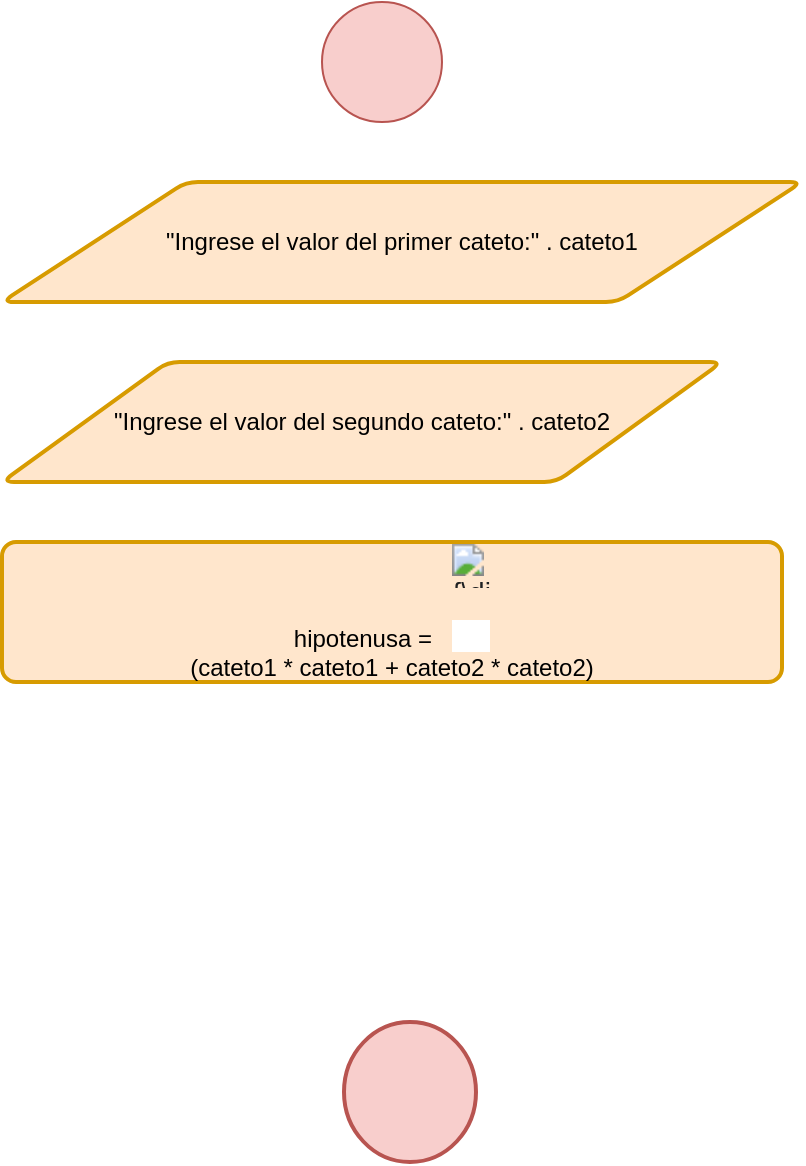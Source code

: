 <mxfile version="21.1.5" type="device">
  <diagram id="C5RBs43oDa-KdzZeNtuy" name="Page-1">
    <mxGraphModel dx="1050" dy="602" grid="1" gridSize="10" guides="1" tooltips="1" connect="1" arrows="1" fold="1" page="1" pageScale="1" pageWidth="827" pageHeight="1169" math="0" shadow="0">
      <root>
        <mxCell id="WIyWlLk6GJQsqaUBKTNV-0" />
        <mxCell id="WIyWlLk6GJQsqaUBKTNV-1" parent="WIyWlLk6GJQsqaUBKTNV-0" />
        <mxCell id="WfZmLnitZ9mC4udaHRbN-0" value="" style="verticalLabelPosition=bottom;verticalAlign=top;html=1;shape=mxgraph.flowchart.on-page_reference;fillColor=#f8cecc;strokeColor=#b85450;" vertex="1" parent="WIyWlLk6GJQsqaUBKTNV-1">
          <mxGeometry x="370" y="30" width="60" height="60" as="geometry" />
        </mxCell>
        <mxCell id="WfZmLnitZ9mC4udaHRbN-1" value="" style="strokeWidth=2;html=1;shape=mxgraph.flowchart.start_2;whiteSpace=wrap;fillColor=#f8cecc;strokeColor=#b85450;" vertex="1" parent="WIyWlLk6GJQsqaUBKTNV-1">
          <mxGeometry x="381" y="540" width="66" height="70" as="geometry" />
        </mxCell>
        <mxCell id="WfZmLnitZ9mC4udaHRbN-2" value="&quot;Ingrese el valor del primer cateto:&quot; . cateto1" style="shape=parallelogram;html=1;strokeWidth=2;perimeter=parallelogramPerimeter;whiteSpace=wrap;rounded=1;arcSize=12;size=0.23;fillColor=#ffe6cc;strokeColor=#d79b00;" vertex="1" parent="WIyWlLk6GJQsqaUBKTNV-1">
          <mxGeometry x="210" y="120" width="400" height="60" as="geometry" />
        </mxCell>
        <mxCell id="WfZmLnitZ9mC4udaHRbN-3" value="&quot;Ingrese el valor del segundo cateto:&quot; . cateto2" style="shape=parallelogram;html=1;strokeWidth=2;perimeter=parallelogramPerimeter;whiteSpace=wrap;rounded=1;arcSize=12;size=0.23;fillColor=#ffe6cc;strokeColor=#d79b00;" vertex="1" parent="WIyWlLk6GJQsqaUBKTNV-1">
          <mxGeometry x="210" y="210" width="360" height="60" as="geometry" />
        </mxCell>
        <mxCell id="WfZmLnitZ9mC4udaHRbN-4" value="hipotenusa =&amp;nbsp;&amp;nbsp;&amp;nbsp;&lt;span style=&quot;color: rgb(32, 33, 34); font-family: sans-serif; font-size: 14px; text-align: start; background-color: rgb(255, 255, 255);&quot; class=&quot;mwe-math-element&quot;&gt;&lt;span style=&quot;display: none; clip: rect(1px, 1px, 1px, 1px); overflow: hidden; position: absolute; width: 1px; height: 1px; opacity: 0;&quot; class=&quot;mwe-math-mathml-inline mwe-math-mathml-a11y&quot;&gt;&lt;math xmlns=&quot;http://www.w3.org/1998/Math/MathML&quot;&gt;&lt;mrow class=&quot;MJX-TeXAtom-ORD&quot;&gt;&lt;mstyle scriptlevel=&quot;0&quot; displaystyle=&quot;true&quot;&gt;&lt;mrow class=&quot;MJX-TeXAtom-ORD&quot;&gt;&lt;msqrt&gt;&lt;mspace width=&quot;thickmathspace&quot;&gt;&lt;/mspace&gt;&lt;/msqrt&gt;&lt;/mrow&gt;&lt;/mstyle&gt;&lt;/mrow&gt;&lt;/math&gt;&lt;/span&gt;&lt;img style=&quot;border: 0px; vertical-align: -1.505ex; margin: 0px; display: inline-block; width: 2.581ex; height: 3.009ex;&quot; alt=&quot;{\displaystyle {\sqrt {\;}}}&quot; aria-hidden=&quot;true&quot; class=&quot;mwe-math-fallback-image-inline&quot; src=&quot;https://wikimedia.org/api/rest_v1/media/math/render/svg/8ffd20af41fea39bf4979bf884c7fc7533a06ae6&quot;&gt;&lt;/span&gt;&lt;br&gt;&lt;span style=&quot;background-color: initial;&quot;&gt;(cateto1 * cateto1 + cateto2 * cateto2)&lt;/span&gt;" style="rounded=1;whiteSpace=wrap;html=1;absoluteArcSize=1;arcSize=14;strokeWidth=2;fillColor=#ffe6cc;strokeColor=#d79b00;" vertex="1" parent="WIyWlLk6GJQsqaUBKTNV-1">
          <mxGeometry x="210" y="300" width="390" height="70" as="geometry" />
        </mxCell>
      </root>
    </mxGraphModel>
  </diagram>
</mxfile>

